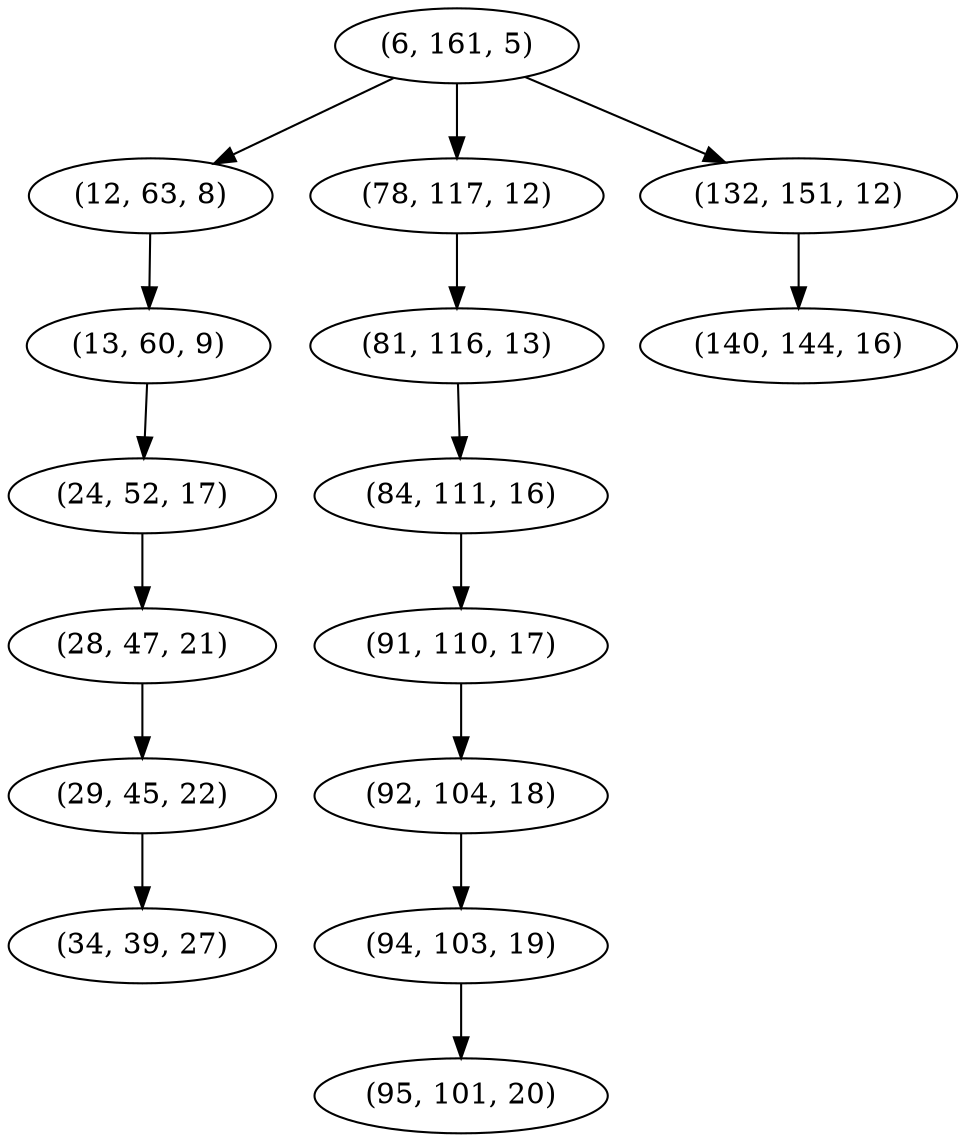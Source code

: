 digraph tree {
    "(6, 161, 5)";
    "(12, 63, 8)";
    "(13, 60, 9)";
    "(24, 52, 17)";
    "(28, 47, 21)";
    "(29, 45, 22)";
    "(34, 39, 27)";
    "(78, 117, 12)";
    "(81, 116, 13)";
    "(84, 111, 16)";
    "(91, 110, 17)";
    "(92, 104, 18)";
    "(94, 103, 19)";
    "(95, 101, 20)";
    "(132, 151, 12)";
    "(140, 144, 16)";
    "(6, 161, 5)" -> "(12, 63, 8)";
    "(6, 161, 5)" -> "(78, 117, 12)";
    "(6, 161, 5)" -> "(132, 151, 12)";
    "(12, 63, 8)" -> "(13, 60, 9)";
    "(13, 60, 9)" -> "(24, 52, 17)";
    "(24, 52, 17)" -> "(28, 47, 21)";
    "(28, 47, 21)" -> "(29, 45, 22)";
    "(29, 45, 22)" -> "(34, 39, 27)";
    "(78, 117, 12)" -> "(81, 116, 13)";
    "(81, 116, 13)" -> "(84, 111, 16)";
    "(84, 111, 16)" -> "(91, 110, 17)";
    "(91, 110, 17)" -> "(92, 104, 18)";
    "(92, 104, 18)" -> "(94, 103, 19)";
    "(94, 103, 19)" -> "(95, 101, 20)";
    "(132, 151, 12)" -> "(140, 144, 16)";
}
